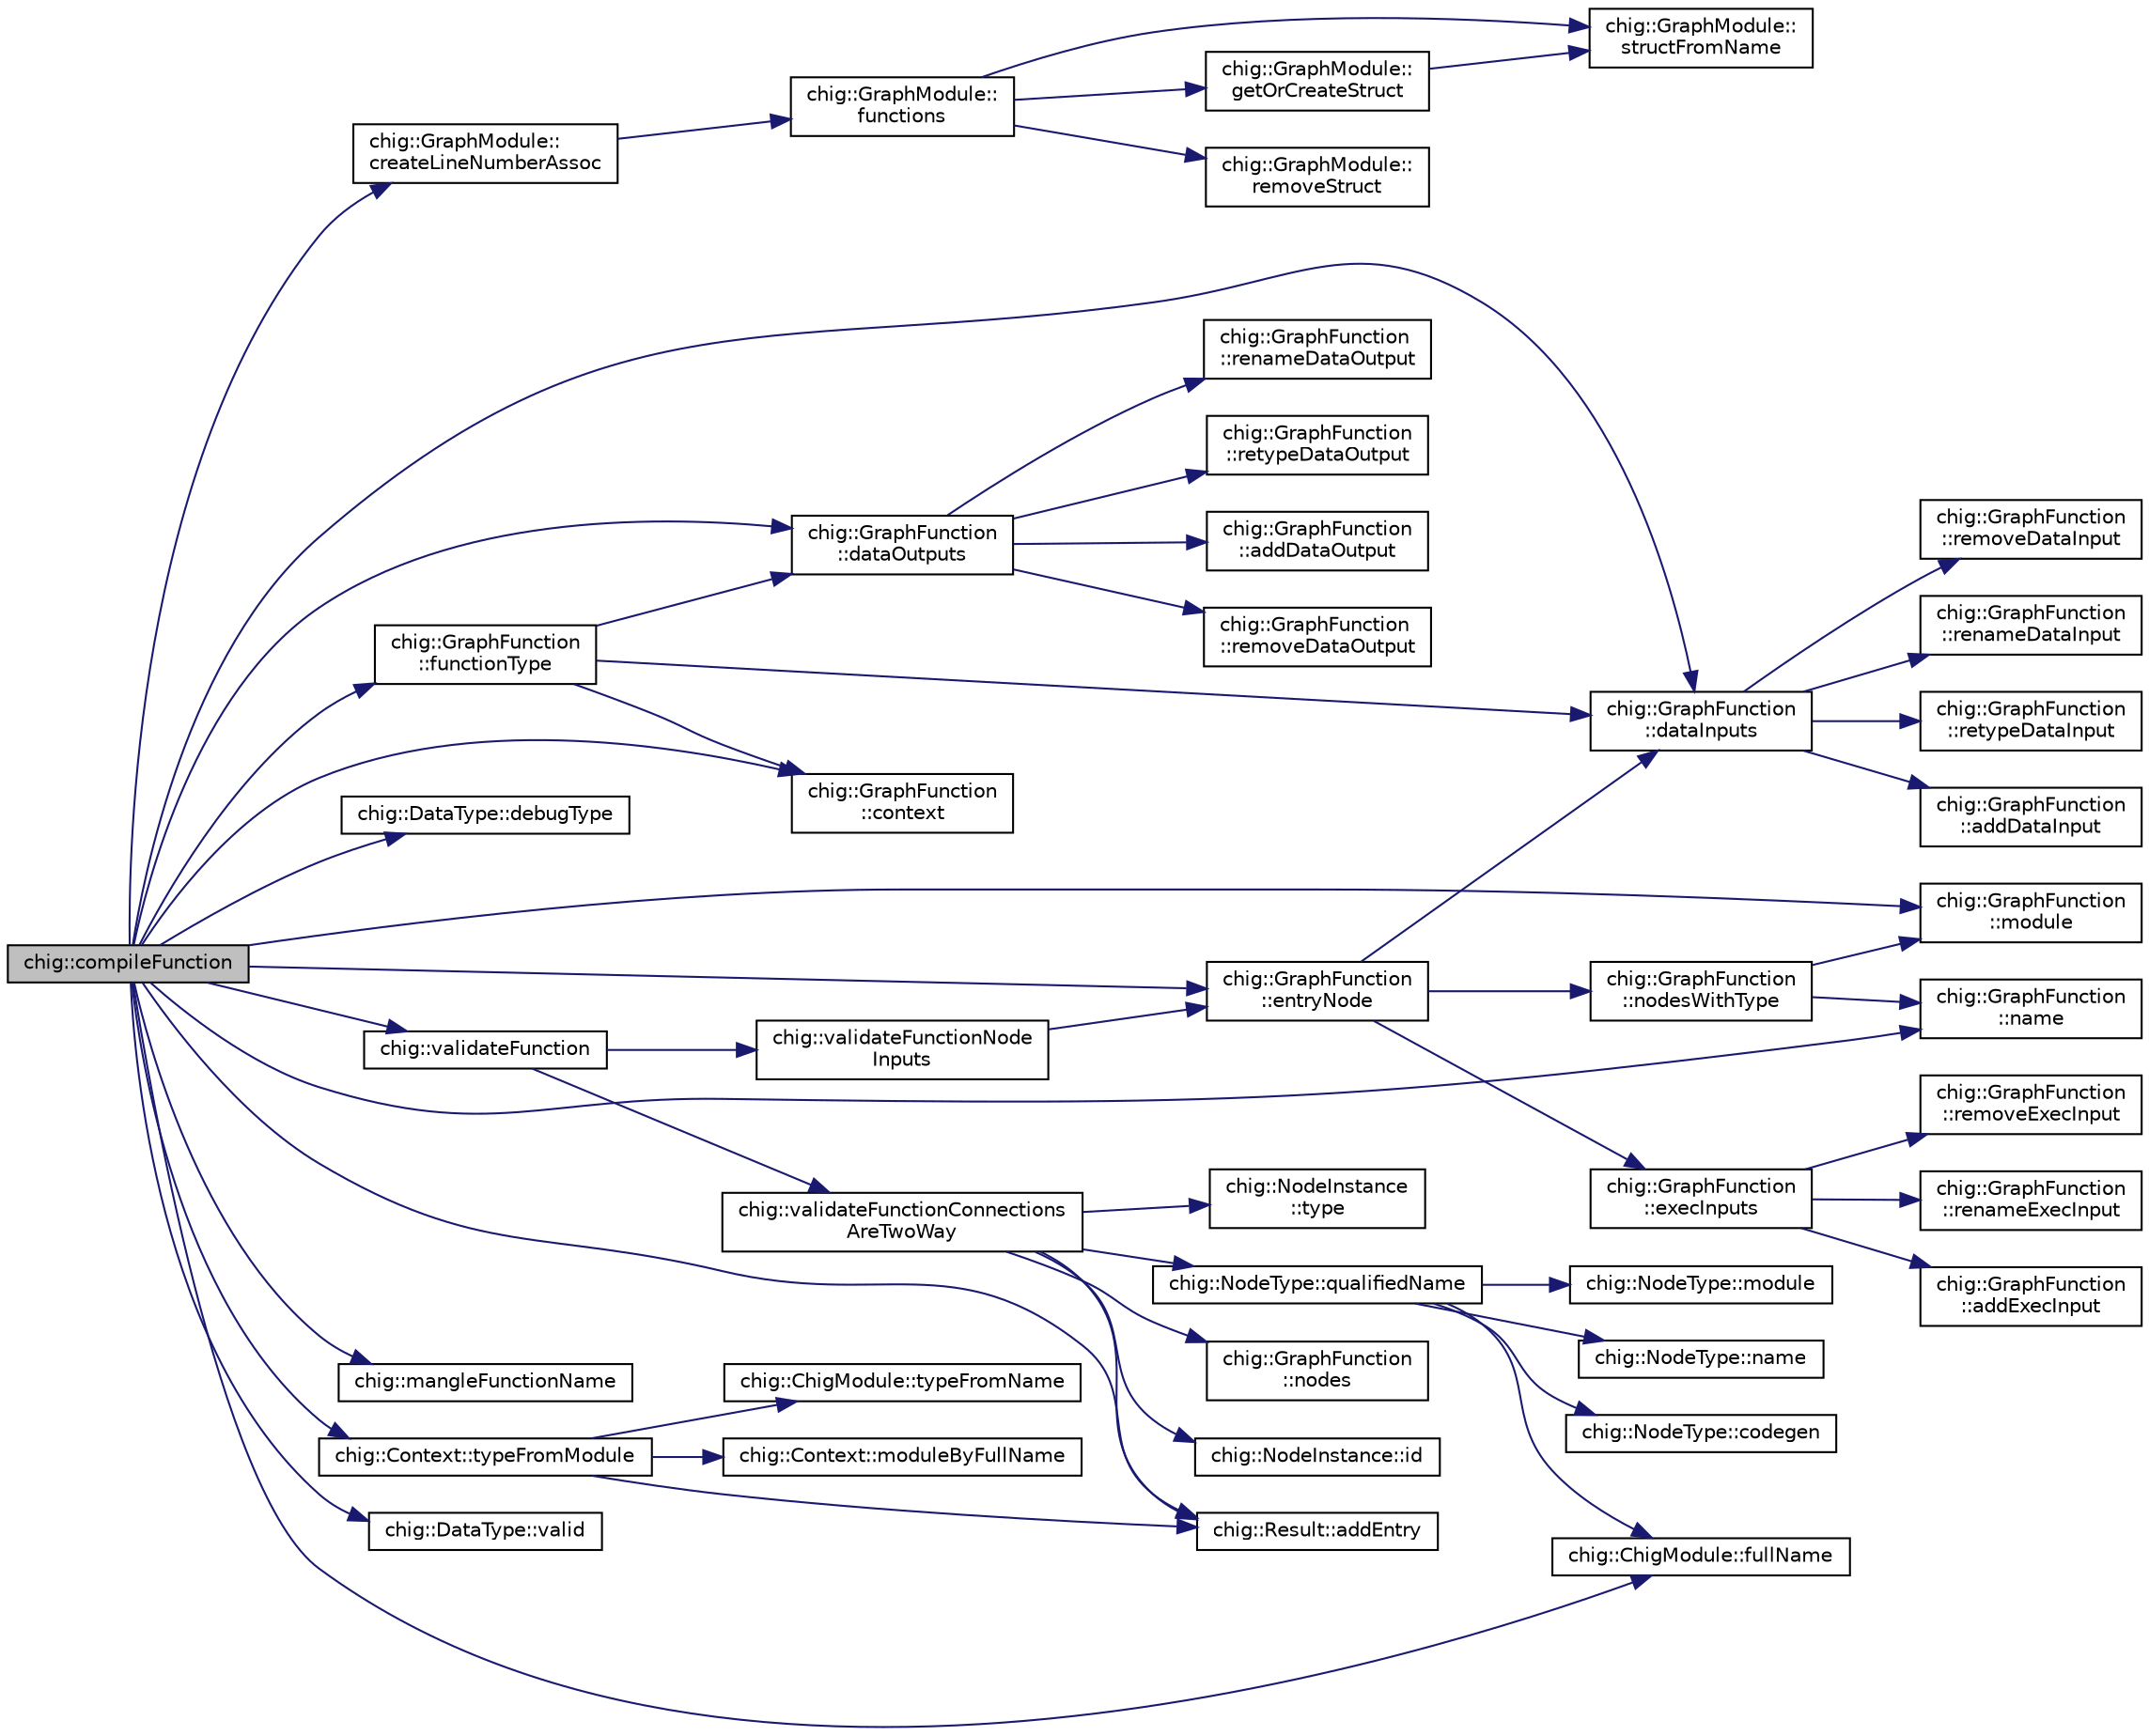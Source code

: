 digraph "chig::compileFunction"
{
 // INTERACTIVE_SVG=YES
  edge [fontname="Helvetica",fontsize="10",labelfontname="Helvetica",labelfontsize="10"];
  node [fontname="Helvetica",fontsize="10",shape=record];
  rankdir="LR";
  Node0 [label="chig::compileFunction",height=0.2,width=0.4,color="black", fillcolor="grey75", style="filled", fontcolor="black"];
  Node0 -> Node1 [color="midnightblue",fontsize="10",style="solid",fontname="Helvetica"];
  Node1 [label="chig::Result::addEntry",height=0.2,width=0.4,color="black", fillcolor="white", style="filled",URL="$structchig_1_1Result.html#aabb30a56760c3a817518912d9eabb491",tooltip="Add a entry to the result, either a warning or an error. "];
  Node0 -> Node2 [color="midnightblue",fontsize="10",style="solid",fontname="Helvetica"];
  Node2 [label="chig::GraphFunction\l::context",height=0.2,width=0.4,color="black", fillcolor="white", style="filled",URL="$structchig_1_1GraphFunction.html#a1e937f70e87b2d783211f31a6ddfb91c",tooltip="Get the context. "];
  Node0 -> Node3 [color="midnightblue",fontsize="10",style="solid",fontname="Helvetica"];
  Node3 [label="chig::GraphModule::\lcreateLineNumberAssoc",height=0.2,width=0.4,color="black", fillcolor="white", style="filled",URL="$structchig_1_1GraphModule.html#a292eaf6be61fdccb79b54341a34ca6d7",tooltip="Create the associations from line number and function in debug info. "];
  Node3 -> Node4 [color="midnightblue",fontsize="10",style="solid",fontname="Helvetica"];
  Node4 [label="chig::GraphModule::\lfunctions",height=0.2,width=0.4,color="black", fillcolor="white", style="filled",URL="$structchig_1_1GraphModule.html#a3aca789690eb2e7dedc764ae20154c9d",tooltip="Get functions. "];
  Node4 -> Node5 [color="midnightblue",fontsize="10",style="solid",fontname="Helvetica"];
  Node5 [label="chig::GraphModule::\lstructFromName",height=0.2,width=0.4,color="black", fillcolor="white", style="filled",URL="$structchig_1_1GraphModule.html#a64831f6b192140fb9014025717df72ac",tooltip="Get a struct by name. "];
  Node4 -> Node6 [color="midnightblue",fontsize="10",style="solid",fontname="Helvetica"];
  Node6 [label="chig::GraphModule::\lgetOrCreateStruct",height=0.2,width=0.4,color="black", fillcolor="white", style="filled",URL="$structchig_1_1GraphModule.html#af766a22d33074aafe823b19218321d6e",tooltip="Create a new struct in the module. "];
  Node6 -> Node5 [color="midnightblue",fontsize="10",style="solid",fontname="Helvetica"];
  Node4 -> Node7 [color="midnightblue",fontsize="10",style="solid",fontname="Helvetica"];
  Node7 [label="chig::GraphModule::\lremoveStruct",height=0.2,width=0.4,color="black", fillcolor="white", style="filled",URL="$structchig_1_1GraphModule.html#a7d3e60b0ac5dcc4304c4cfc0a8b13d07",tooltip="Remove a struct from the module by name. "];
  Node0 -> Node8 [color="midnightblue",fontsize="10",style="solid",fontname="Helvetica"];
  Node8 [label="chig::GraphFunction\l::dataInputs",height=0.2,width=0.4,color="black", fillcolor="white", style="filled",URL="$structchig_1_1GraphFunction.html#a42c555949c37c229eae02af3dabae189",tooltip="Get the function data inputs in the format {type, docstring}. "];
  Node8 -> Node9 [color="midnightblue",fontsize="10",style="solid",fontname="Helvetica"];
  Node9 [label="chig::GraphFunction\l::addDataInput",height=0.2,width=0.4,color="black", fillcolor="white", style="filled",URL="$structchig_1_1GraphFunction.html#a96e25b16c3f1cd0b4d1ffc9c070389d1",tooltip="Add an input to the end of the argument list. "];
  Node8 -> Node10 [color="midnightblue",fontsize="10",style="solid",fontname="Helvetica"];
  Node10 [label="chig::GraphFunction\l::removeDataInput",height=0.2,width=0.4,color="black", fillcolor="white", style="filled",URL="$structchig_1_1GraphFunction.html#a37067fab63f7d4c0299973382ef5607b",tooltip="Remove an input from the argument list Also removes invalid connections If idx is out of range..."];
  Node8 -> Node11 [color="midnightblue",fontsize="10",style="solid",fontname="Helvetica"];
  Node11 [label="chig::GraphFunction\l::renameDataInput",height=0.2,width=0.4,color="black", fillcolor="white", style="filled",URL="$structchig_1_1GraphFunction.html#ae7ea26fbaf4f04f7be23d62195645211",tooltip="Rename a data input This also updates the entry node If idx is out of range, this function does nothi..."];
  Node8 -> Node12 [color="midnightblue",fontsize="10",style="solid",fontname="Helvetica"];
  Node12 [label="chig::GraphFunction\l::retypeDataInput",height=0.2,width=0.4,color="black", fillcolor="white", style="filled",URL="$structchig_1_1GraphFunction.html#ad1ae363954d22ece7f8234b623330a47",tooltip="Change the type of a data input This also updates the entry node and disconnects invalid connections..."];
  Node0 -> Node13 [color="midnightblue",fontsize="10",style="solid",fontname="Helvetica"];
  Node13 [label="chig::GraphFunction\l::dataOutputs",height=0.2,width=0.4,color="black", fillcolor="white", style="filled",URL="$structchig_1_1GraphFunction.html#a94dca2e45795b16d6b4fe0be6c07f250",tooltip="Get the function data outputs in the format {type, docstring}. "];
  Node13 -> Node14 [color="midnightblue",fontsize="10",style="solid",fontname="Helvetica"];
  Node14 [label="chig::GraphFunction\l::addDataOutput",height=0.2,width=0.4,color="black", fillcolor="white", style="filled",URL="$structchig_1_1GraphFunction.html#adaddf17425ed569845a7d8a8b8f8c82c",tooltip="Add an data output to the end of the argument list. "];
  Node13 -> Node15 [color="midnightblue",fontsize="10",style="solid",fontname="Helvetica"];
  Node15 [label="chig::GraphFunction\l::removeDataOutput",height=0.2,width=0.4,color="black", fillcolor="white", style="filled",URL="$structchig_1_1GraphFunction.html#a6e4628bd6cede9f39bebebce287b3a29",tooltip="Remove an data output from the argument list Also removes invalid connections If idx is out of range..."];
  Node13 -> Node16 [color="midnightblue",fontsize="10",style="solid",fontname="Helvetica"];
  Node16 [label="chig::GraphFunction\l::renameDataOutput",height=0.2,width=0.4,color="black", fillcolor="white", style="filled",URL="$structchig_1_1GraphFunction.html#a3a247a0d0ca33569feadf271a8e8832e",tooltip="Modify an data output (change it&#39;s type and docstring) "];
  Node13 -> Node17 [color="midnightblue",fontsize="10",style="solid",fontname="Helvetica"];
  Node17 [label="chig::GraphFunction\l::retypeDataOutput",height=0.2,width=0.4,color="black", fillcolor="white", style="filled",URL="$structchig_1_1GraphFunction.html#af2980bb8a9b2ed91f19c799cb09e9c54",tooltip="Change the type of a data output This also updates all exit nodes and disconnects invalid connections..."];
  Node0 -> Node18 [color="midnightblue",fontsize="10",style="solid",fontname="Helvetica"];
  Node18 [label="chig::DataType::debugType",height=0.2,width=0.4,color="black", fillcolor="white", style="filled",URL="$structchig_1_1DataType.html#a4a142025e9029ce73bd3e192e53e6d85",tooltip="Get the debug type. "];
  Node0 -> Node19 [color="midnightblue",fontsize="10",style="solid",fontname="Helvetica"];
  Node19 [label="chig::GraphFunction\l::entryNode",height=0.2,width=0.4,color="black", fillcolor="white", style="filled",URL="$structchig_1_1GraphFunction.html#aa47e30665a08b671950c4e8411c7a4ba",tooltip="Gets the node with type lang:entry returns nullptr on failure Also returns nullptr if there are two e..."];
  Node19 -> Node20 [color="midnightblue",fontsize="10",style="solid",fontname="Helvetica"];
  Node20 [label="chig::GraphFunction\l::nodesWithType",height=0.2,width=0.4,color="black", fillcolor="white", style="filled",URL="$structchig_1_1GraphFunction.html#a7d7e5f171567911eb4086670b1d8571a",tooltip="Gets the nodes with a given type. "];
  Node20 -> Node21 [color="midnightblue",fontsize="10",style="solid",fontname="Helvetica"];
  Node21 [label="chig::GraphFunction\l::module",height=0.2,width=0.4,color="black", fillcolor="white", style="filled",URL="$structchig_1_1GraphFunction.html#a2eddb58def91a9e0fce7212db3834827",tooltip="Get the GraphModule that contains this GraphFunction. "];
  Node20 -> Node22 [color="midnightblue",fontsize="10",style="solid",fontname="Helvetica"];
  Node22 [label="chig::GraphFunction\l::name",height=0.2,width=0.4,color="black", fillcolor="white", style="filled",URL="$structchig_1_1GraphFunction.html#a3291c0b882b4f73e5d60af4ca75b1a37",tooltip="Get the name of the function. "];
  Node19 -> Node8 [color="midnightblue",fontsize="10",style="solid",fontname="Helvetica"];
  Node19 -> Node23 [color="midnightblue",fontsize="10",style="solid",fontname="Helvetica"];
  Node23 [label="chig::GraphFunction\l::execInputs",height=0.2,width=0.4,color="black", fillcolor="white", style="filled",URL="$structchig_1_1GraphFunction.html#a217197f9e54f57cd7a8751a335f4710b",tooltip="Get the function exec inputs. "];
  Node23 -> Node24 [color="midnightblue",fontsize="10",style="solid",fontname="Helvetica"];
  Node24 [label="chig::GraphFunction\l::addExecInput",height=0.2,width=0.4,color="black", fillcolor="white", style="filled",URL="$structchig_1_1GraphFunction.html#a330915b8bf45774e238fedecb62454b7",tooltip="Add an exec input to the end of the argument list. "];
  Node23 -> Node25 [color="midnightblue",fontsize="10",style="solid",fontname="Helvetica"];
  Node25 [label="chig::GraphFunction\l::removeExecInput",height=0.2,width=0.4,color="black", fillcolor="white", style="filled",URL="$structchig_1_1GraphFunction.html#a66ce414a8fddb835759fb9e7bacf653d",tooltip="Remove an exec input from the argument list If idx is out of range, this function does nothing..."];
  Node23 -> Node26 [color="midnightblue",fontsize="10",style="solid",fontname="Helvetica"];
  Node26 [label="chig::GraphFunction\l::renameExecInput",height=0.2,width=0.4,color="black", fillcolor="white", style="filled",URL="$structchig_1_1GraphFunction.html#a5d5b8c408ae7ae9692962cf2de1282fd",tooltip="Change the name for an exec input If idx is out of range, this function does nothing. "];
  Node0 -> Node27 [color="midnightblue",fontsize="10",style="solid",fontname="Helvetica"];
  Node27 [label="chig::ChigModule::fullName",height=0.2,width=0.4,color="black", fillcolor="white", style="filled",URL="$structchig_1_1ChigModule.html#ad730121a133fbc474fcb71d49f31f7b3",tooltip="Get the full name of the module. "];
  Node0 -> Node28 [color="midnightblue",fontsize="10",style="solid",fontname="Helvetica"];
  Node28 [label="chig::GraphFunction\l::functionType",height=0.2,width=0.4,color="black", fillcolor="white", style="filled",URL="$structchig_1_1GraphFunction.html#a6aae3374651aca2f0973c81ecae2d848",tooltip="Get the LLVM function type for the function. "];
  Node28 -> Node8 [color="midnightblue",fontsize="10",style="solid",fontname="Helvetica"];
  Node28 -> Node13 [color="midnightblue",fontsize="10",style="solid",fontname="Helvetica"];
  Node28 -> Node2 [color="midnightblue",fontsize="10",style="solid",fontname="Helvetica"];
  Node0 -> Node29 [color="midnightblue",fontsize="10",style="solid",fontname="Helvetica"];
  Node29 [label="chig::mangleFunctionName",height=0.2,width=0.4,color="black", fillcolor="white", style="filled",URL="$namespacechig.html#a2a1a14d23516a3c3d5df010cb9d14edf",tooltip="Mangle a function name. "];
  Node0 -> Node21 [color="midnightblue",fontsize="10",style="solid",fontname="Helvetica"];
  Node0 -> Node22 [color="midnightblue",fontsize="10",style="solid",fontname="Helvetica"];
  Node0 -> Node30 [color="midnightblue",fontsize="10",style="solid",fontname="Helvetica"];
  Node30 [label="chig::Context::typeFromModule",height=0.2,width=0.4,color="black", fillcolor="white", style="filled",URL="$structchig_1_1Context.html#a0a1a3f31844162754866d7d0e877e176",tooltip="Gets a DataType from a module. "];
  Node30 -> Node31 [color="midnightblue",fontsize="10",style="solid",fontname="Helvetica"];
  Node31 [label="chig::Context::moduleByFullName",height=0.2,width=0.4,color="black", fillcolor="white", style="filled",URL="$structchig_1_1Context.html#ae9794348cb6c594497574b13852d6fd1",tooltip="Gets the module by the full name. "];
  Node30 -> Node1 [color="midnightblue",fontsize="10",style="solid",fontname="Helvetica"];
  Node30 -> Node32 [color="midnightblue",fontsize="10",style="solid",fontname="Helvetica"];
  Node32 [label="chig::ChigModule::typeFromName",height=0.2,width=0.4,color="black", fillcolor="white", style="filled",URL="$structchig_1_1ChigModule.html#a7bb138db48ea320a09312ffd1af0999a",tooltip="Get a DataType from the name. "];
  Node0 -> Node33 [color="midnightblue",fontsize="10",style="solid",fontname="Helvetica"];
  Node33 [label="chig::DataType::valid",height=0.2,width=0.4,color="black", fillcolor="white", style="filled",URL="$structchig_1_1DataType.html#a307eaa94c9f2d408c7a204e364b02b22",tooltip="Check if the DataType is valid (if it&#39;s actually bound to a type and module) "];
  Node0 -> Node34 [color="midnightblue",fontsize="10",style="solid",fontname="Helvetica"];
  Node34 [label="chig::validateFunction",height=0.2,width=0.4,color="black", fillcolor="white", style="filled",URL="$namespacechig.html#afccf44a2370371aae836862d9731155e",tooltip="Validate that a function is compilable. "];
  Node34 -> Node35 [color="midnightblue",fontsize="10",style="solid",fontname="Helvetica"];
  Node35 [label="chig::validateFunctionConnections\lAreTwoWay",height=0.2,width=0.4,color="black", fillcolor="white", style="filled",URL="$namespacechig.html#ae2ff27777b91f651f86d9a8e8ef0b986",tooltip="Make sure that connections connect back and that they have the same types. "];
  Node35 -> Node36 [color="midnightblue",fontsize="10",style="solid",fontname="Helvetica"];
  Node36 [label="chig::GraphFunction\l::nodes",height=0.2,width=0.4,color="black", fillcolor="white", style="filled",URL="$structchig_1_1GraphFunction.html#a7460b1b14cbf073f576968e1a1ed1cd5",tooltip="Get the nodes in the function Usually called by connectData or connectExec or GraphFunction. "];
  Node35 -> Node1 [color="midnightblue",fontsize="10",style="solid",fontname="Helvetica"];
  Node35 -> Node37 [color="midnightblue",fontsize="10",style="solid",fontname="Helvetica"];
  Node37 [label="chig::NodeInstance::id",height=0.2,width=0.4,color="black", fillcolor="white", style="filled",URL="$structchig_1_1NodeInstance.html#a0560b8b35612fc845d6464866c425c71",tooltip="Get the ID of the instance, unique to the graph. "];
  Node35 -> Node38 [color="midnightblue",fontsize="10",style="solid",fontname="Helvetica"];
  Node38 [label="chig::NodeInstance\l::type",height=0.2,width=0.4,color="black", fillcolor="white", style="filled",URL="$structchig_1_1NodeInstance.html#a5c9d6934e14f56ff4317ff08e170e83a",tooltip="Get the type of the instance. "];
  Node35 -> Node39 [color="midnightblue",fontsize="10",style="solid",fontname="Helvetica"];
  Node39 [label="chig::NodeType::qualifiedName",height=0.2,width=0.4,color="black", fillcolor="white", style="filled",URL="$structchig_1_1NodeType.html#aec01c9c30813ec9f0e15dda0f7ae34f3",tooltip="Get the qualified name of the node type, like module.name():name() "];
  Node39 -> Node40 [color="midnightblue",fontsize="10",style="solid",fontname="Helvetica"];
  Node40 [label="chig::NodeType::module",height=0.2,width=0.4,color="black", fillcolor="white", style="filled",URL="$structchig_1_1NodeType.html#ad18d6f37b20e92bcd580bcf7c7504e64",tooltip="Get the ChigModule this NodeType belongs to. "];
  Node39 -> Node27 [color="midnightblue",fontsize="10",style="solid",fontname="Helvetica"];
  Node39 -> Node41 [color="midnightblue",fontsize="10",style="solid",fontname="Helvetica"];
  Node41 [label="chig::NodeType::name",height=0.2,width=0.4,color="black", fillcolor="white", style="filled",URL="$structchig_1_1NodeType.html#aeba0c62eaae2a477171d83a65c877f53",tooltip="Get the name of the NodeType in the ChigModule. "];
  Node39 -> Node42 [color="midnightblue",fontsize="10",style="solid",fontname="Helvetica"];
  Node42 [label="chig::NodeType::codegen",height=0.2,width=0.4,color="black", fillcolor="white", style="filled",URL="$structchig_1_1NodeType.html#a07fe116ce84fbf50afd292e82203aedf",tooltip="A virtual function that is called when this node needs to be called. "];
  Node34 -> Node43 [color="midnightblue",fontsize="10",style="solid",fontname="Helvetica"];
  Node43 [label="chig::validateFunctionNode\lInputs",height=0.2,width=0.4,color="black", fillcolor="white", style="filled",URL="$namespacechig.html#ad868894793d664b6ae994f24fc781b4b",tooltip="The make sure that nodes are called before their outputs are used. "];
  Node43 -> Node19 [color="midnightblue",fontsize="10",style="solid",fontname="Helvetica"];
}
